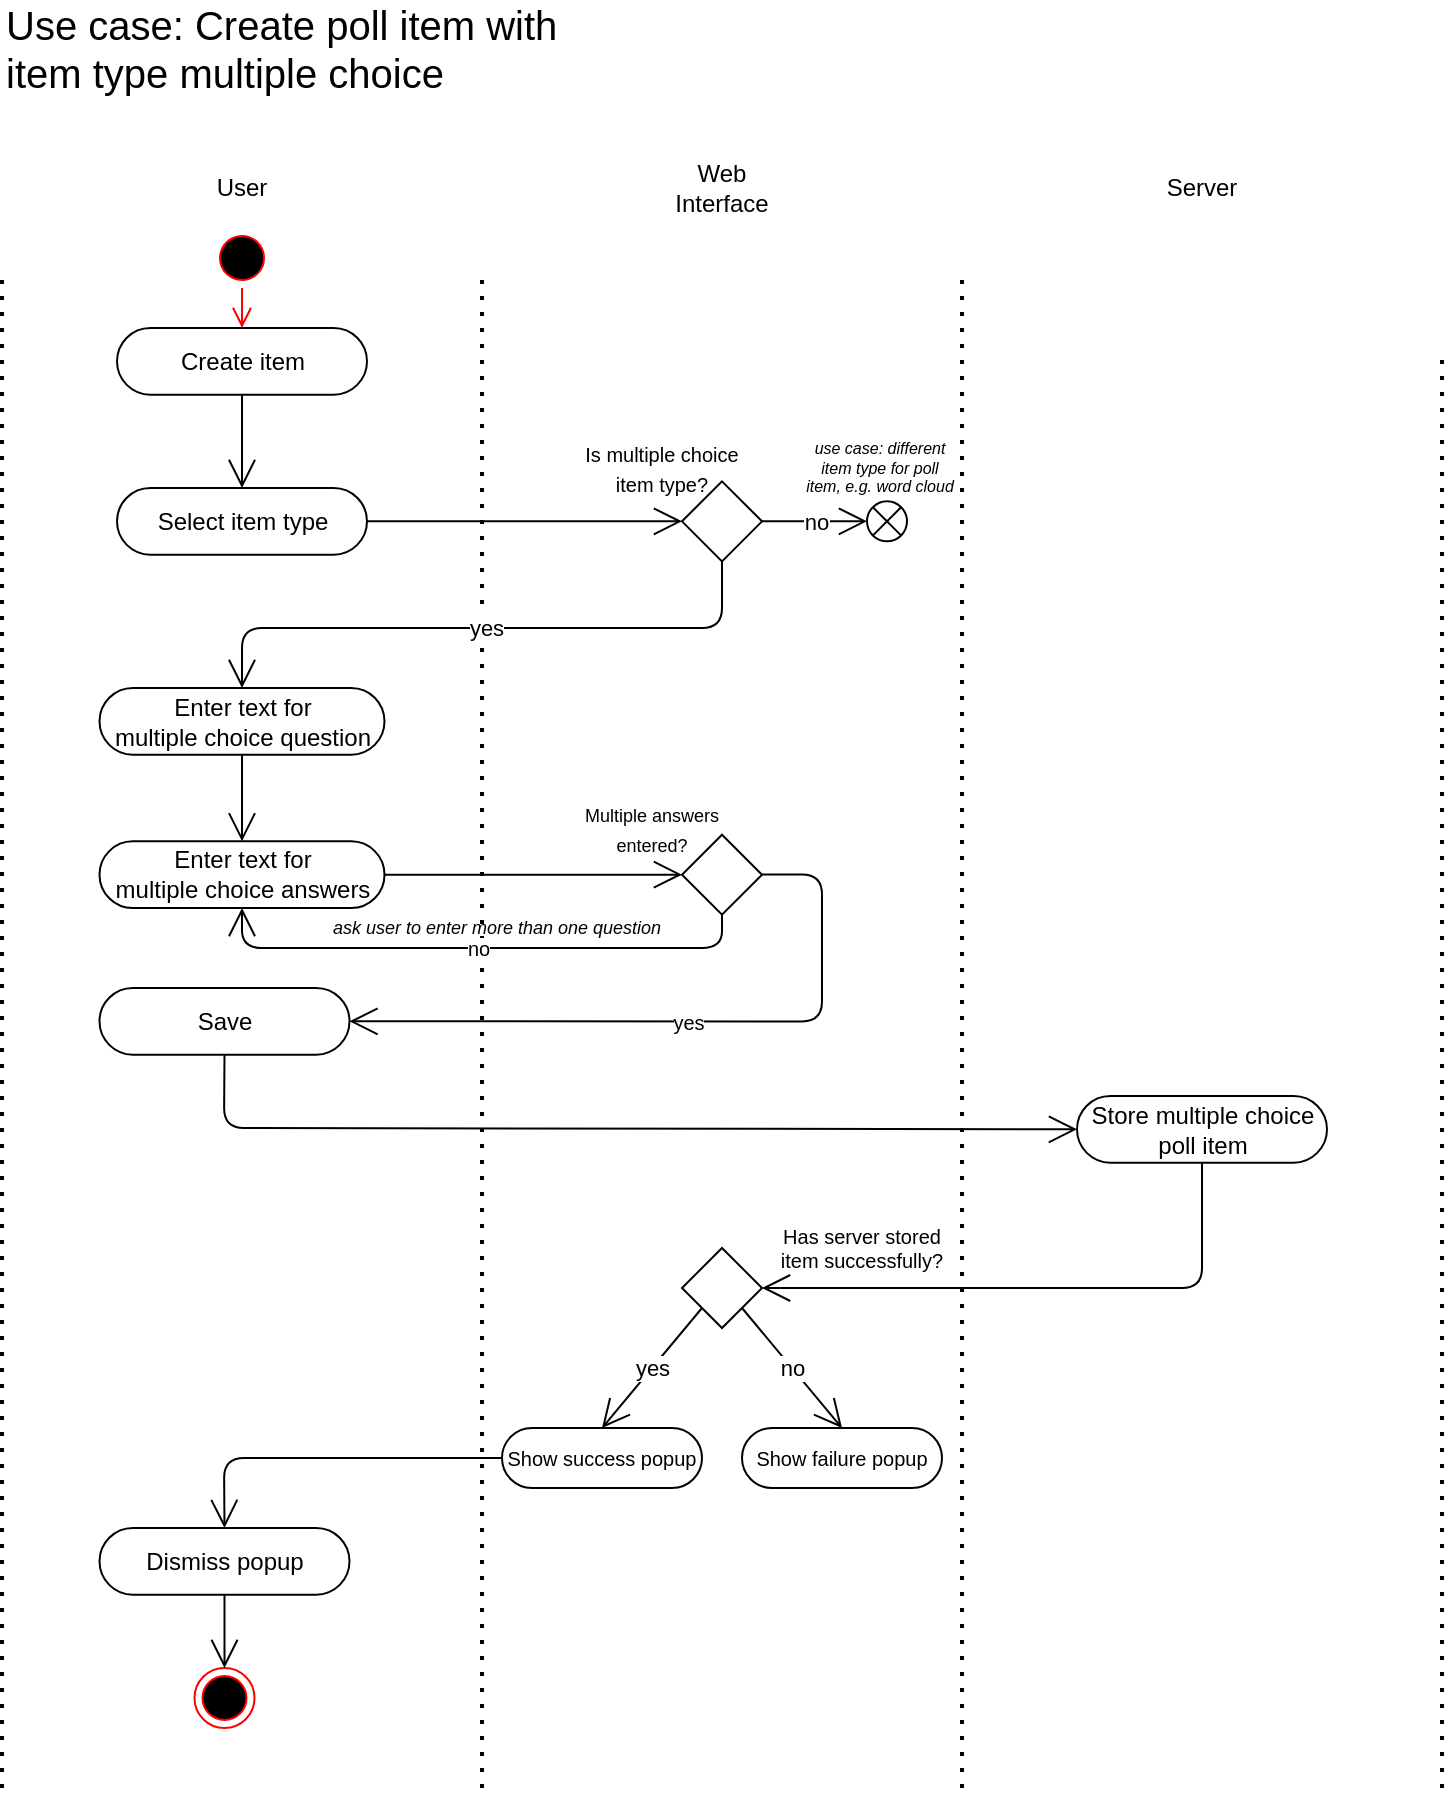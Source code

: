 <mxfile version="13.8.0" type="google"><diagram id="GocrfeRS6b1qpwub8BYD" name="Page-1"><mxGraphModel dx="1422" dy="1805" grid="1" gridSize="10" guides="1" tooltips="1" connect="1" arrows="1" fold="1" page="1" pageScale="1" pageWidth="850" pageHeight="1100" math="0" shadow="0"><root><mxCell id="0"/><mxCell id="1" parent="0"/><mxCell id="xQHifoGdtHOiYe6AteHw-1" value="" style="endArrow=none;dashed=1;html=1;dashPattern=1 3;strokeWidth=2;" parent="1" edge="1"><mxGeometry width="50" height="50" relative="1" as="geometry"><mxPoint x="280" y="800" as="sourcePoint"/><mxPoint x="280" y="40" as="targetPoint"/></mxGeometry></mxCell><mxCell id="xQHifoGdtHOiYe6AteHw-3" value="" style="endArrow=none;dashed=1;html=1;dashPattern=1 3;strokeWidth=2;" parent="1" edge="1"><mxGeometry width="50" height="50" relative="1" as="geometry"><mxPoint x="520" y="800" as="sourcePoint"/><mxPoint x="520" y="40" as="targetPoint"/></mxGeometry></mxCell><mxCell id="xQHifoGdtHOiYe6AteHw-4" value="" style="endArrow=none;dashed=1;html=1;dashPattern=1 3;strokeWidth=2;" parent="1" edge="1"><mxGeometry width="50" height="50" relative="1" as="geometry"><mxPoint x="760" y="800" as="sourcePoint"/><mxPoint x="760" y="80" as="targetPoint"/></mxGeometry></mxCell><mxCell id="xQHifoGdtHOiYe6AteHw-5" value="" style="endArrow=none;dashed=1;html=1;dashPattern=1 3;strokeWidth=2;" parent="1" edge="1"><mxGeometry width="50" height="50" relative="1" as="geometry"><mxPoint x="40" y="800" as="sourcePoint"/><mxPoint x="40" y="40" as="targetPoint"/></mxGeometry></mxCell><mxCell id="xQHifoGdtHOiYe6AteHw-6" value="User" style="text;html=1;strokeColor=none;fillColor=none;align=center;verticalAlign=middle;whiteSpace=wrap;rounded=0;" parent="1" vertex="1"><mxGeometry x="140" y="-10" width="40" height="20" as="geometry"/></mxCell><mxCell id="xQHifoGdtHOiYe6AteHw-7" value="Web Interface" style="text;html=1;strokeColor=none;fillColor=none;align=center;verticalAlign=middle;whiteSpace=wrap;rounded=0;" parent="1" vertex="1"><mxGeometry x="380" y="-10" width="40" height="20" as="geometry"/></mxCell><mxCell id="xQHifoGdtHOiYe6AteHw-9" value="Server" style="text;html=1;strokeColor=none;fillColor=none;align=center;verticalAlign=middle;whiteSpace=wrap;rounded=0;" parent="1" vertex="1"><mxGeometry x="620" y="-10" width="40" height="20" as="geometry"/></mxCell><mxCell id="xQHifoGdtHOiYe6AteHw-13" value="Create item" style="rounded=1;whiteSpace=wrap;html=1;arcSize=50;fillColor=none;" parent="1" vertex="1"><mxGeometry x="97.5" y="70" width="125" height="33.33" as="geometry"/></mxCell><mxCell id="xQHifoGdtHOiYe6AteHw-16" value="" style="endArrow=open;endFill=1;endSize=12;html=1;fontFamily=Helvetica;fontSize=11;fontColor=#000000;align=center;strokeColor=#000000;entryX=0.5;entryY=0;entryDx=0;entryDy=0;" parent="1" source="xQHifoGdtHOiYe6AteHw-13" target="xQHifoGdtHOiYe6AteHw-17" edge="1"><mxGeometry width="50" height="50" relative="1" as="geometry"><mxPoint x="240" y="260" as="sourcePoint"/><mxPoint x="160" y="200" as="targetPoint"/></mxGeometry></mxCell><mxCell id="xQHifoGdtHOiYe6AteHw-17" value="Select item type" style="rounded=1;whiteSpace=wrap;html=1;arcSize=50;fillColor=none;" parent="1" vertex="1"><mxGeometry x="97.5" y="150" width="125" height="33.33" as="geometry"/></mxCell><mxCell id="xQHifoGdtHOiYe6AteHw-18" value="Enter text for&lt;br&gt;multiple choice question" style="rounded=1;whiteSpace=wrap;html=1;arcSize=50;fillColor=none;" parent="1" vertex="1"><mxGeometry x="88.75" y="250" width="142.5" height="33.33" as="geometry"/></mxCell><mxCell id="xQHifoGdtHOiYe6AteHw-19" value="Enter text for&lt;br&gt;multiple choice answers" style="rounded=1;whiteSpace=wrap;html=1;arcSize=50;fillColor=none;" parent="1" vertex="1"><mxGeometry x="88.75" y="326.67" width="142.5" height="33.33" as="geometry"/></mxCell><mxCell id="xQHifoGdtHOiYe6AteHw-55" value="yes" style="endArrow=open;endFill=1;endSize=12;html=1;fontFamily=Helvetica;fontSize=10;fontColor=#000000;align=center;strokeColor=#000000;edgeStyle=orthogonalEdgeStyle;entryX=1;entryY=0.5;entryDx=0;entryDy=0;" parent="1" source="xQHifoGdtHOiYe6AteHw-20" target="xQHifoGdtHOiYe6AteHw-28" edge="1"><mxGeometry relative="1" as="geometry"><Array as="points"><mxPoint x="450" y="343"/><mxPoint x="450" y="417"/></Array></mxGeometry></mxCell><mxCell id="xQHifoGdtHOiYe6AteHw-57" value="no" style="endArrow=open;endFill=1;endSize=12;html=1;fontFamily=Helvetica;fontSize=10;fontColor=#000000;align=center;strokeColor=#000000;edgeStyle=orthogonalEdgeStyle;" parent="1" source="xQHifoGdtHOiYe6AteHw-20" target="xQHifoGdtHOiYe6AteHw-19" edge="1"><mxGeometry relative="1" as="geometry"><Array as="points"><mxPoint x="400" y="380"/><mxPoint x="160" y="380"/></Array></mxGeometry></mxCell><mxCell id="xQHifoGdtHOiYe6AteHw-20" value="" style="rhombus;whiteSpace=wrap;html=1;fillColor=none;" parent="1" vertex="1"><mxGeometry x="380" y="323.34" width="40" height="40" as="geometry"/></mxCell><mxCell id="xQHifoGdtHOiYe6AteHw-21" value="" style="endArrow=open;endFill=1;endSize=12;html=1;fontFamily=Helvetica;fontSize=11;fontColor=#000000;align=center;strokeColor=#000000;" parent="1" source="xQHifoGdtHOiYe6AteHw-19" target="xQHifoGdtHOiYe6AteHw-20" edge="1"><mxGeometry width="50" height="50" relative="1" as="geometry"><mxPoint x="300" y="363.33" as="sourcePoint"/><mxPoint x="350" y="313.33" as="targetPoint"/></mxGeometry></mxCell><mxCell id="xQHifoGdtHOiYe6AteHw-22" value="&lt;font style=&quot;font-size: 9px&quot;&gt;Multiple answers&lt;br&gt;entered?&lt;/font&gt;" style="text;html=1;strokeColor=none;fillColor=none;align=center;verticalAlign=middle;whiteSpace=wrap;rounded=0;" parent="1" vertex="1"><mxGeometry x="330" y="310" width="70" height="20" as="geometry"/></mxCell><mxCell id="xQHifoGdtHOiYe6AteHw-28" value="Save" style="rounded=1;whiteSpace=wrap;html=1;arcSize=50;fillColor=none;" parent="1" vertex="1"><mxGeometry x="88.75" y="400" width="125" height="33.33" as="geometry"/></mxCell><mxCell id="xQHifoGdtHOiYe6AteHw-30" value="Store multiple choice poll item" style="rounded=1;whiteSpace=wrap;html=1;arcSize=50;fillColor=none;" parent="1" vertex="1"><mxGeometry x="577.5" y="454" width="125" height="33.33" as="geometry"/></mxCell><mxCell id="xQHifoGdtHOiYe6AteHw-31" value="" style="endArrow=open;endFill=1;endSize=12;html=1;exitX=0.5;exitY=1;exitDx=0;exitDy=0;entryX=1;entryY=0.5;entryDx=0;entryDy=0;" parent="1" source="xQHifoGdtHOiYe6AteHw-30" target="xQHifoGdtHOiYe6AteHw-34" edge="1"><mxGeometry width="160" relative="1" as="geometry"><mxPoint x="580" y="540" as="sourcePoint"/><mxPoint x="640" y="550" as="targetPoint"/><Array as="points"><mxPoint x="640" y="550"/></Array></mxGeometry></mxCell><mxCell id="xQHifoGdtHOiYe6AteHw-32" value="Show success popup" style="rounded=1;whiteSpace=wrap;html=1;arcSize=50;fillColor=none;fontSize=10;" parent="1" vertex="1"><mxGeometry x="290" y="620" width="100" height="30" as="geometry"/></mxCell><mxCell id="xQHifoGdtHOiYe6AteHw-33" value="Show failure popup" style="rounded=1;whiteSpace=wrap;html=1;arcSize=50;fillColor=none;fontSize=10;" parent="1" vertex="1"><mxGeometry x="410" y="620" width="100" height="30" as="geometry"/></mxCell><mxCell id="xQHifoGdtHOiYe6AteHw-34" value="" style="rhombus;whiteSpace=wrap;html=1;fillColor=none;" parent="1" vertex="1"><mxGeometry x="380" y="530" width="40" height="40" as="geometry"/></mxCell><mxCell id="xQHifoGdtHOiYe6AteHw-35" value="yes" style="endArrow=open;endFill=1;endSize=12;html=1;exitX=0;exitY=1;exitDx=0;exitDy=0;entryX=0.5;entryY=0;entryDx=0;entryDy=0;" parent="1" source="xQHifoGdtHOiYe6AteHw-34" target="xQHifoGdtHOiYe6AteHw-32" edge="1"><mxGeometry width="160" relative="1" as="geometry"><mxPoint x="340" y="590" as="sourcePoint"/><mxPoint x="500" y="590" as="targetPoint"/></mxGeometry></mxCell><mxCell id="xQHifoGdtHOiYe6AteHw-36" value="no" style="endArrow=open;endFill=1;endSize=12;html=1;exitX=1;exitY=1;exitDx=0;exitDy=0;entryX=0.5;entryY=0;entryDx=0;entryDy=0;" parent="1" source="xQHifoGdtHOiYe6AteHw-34" target="xQHifoGdtHOiYe6AteHw-33" edge="1"><mxGeometry width="160" relative="1" as="geometry"><mxPoint x="400" y="570" as="sourcePoint"/><mxPoint x="362.5" y="630" as="targetPoint"/></mxGeometry></mxCell><mxCell id="xQHifoGdtHOiYe6AteHw-37" value="Has server stored item successfully?" style="text;html=1;strokeColor=none;fillColor=none;align=center;verticalAlign=middle;whiteSpace=wrap;rounded=0;fontSize=10;" parent="1" vertex="1"><mxGeometry x="420" y="520" width="100" height="20" as="geometry"/></mxCell><mxCell id="xQHifoGdtHOiYe6AteHw-38" value="" style="verticalLabelPosition=bottom;verticalAlign=top;html=1;shape=mxgraph.flowchart.or;fillColor=none;" parent="1" vertex="1"><mxGeometry x="472.5" y="156.67" width="20" height="20" as="geometry"/></mxCell><mxCell id="xQHifoGdtHOiYe6AteHw-39" value="Dismiss popup" style="rounded=1;whiteSpace=wrap;html=1;arcSize=50;fillColor=none;" parent="1" vertex="1"><mxGeometry x="88.75" y="670" width="125" height="33.33" as="geometry"/></mxCell><mxCell id="xQHifoGdtHOiYe6AteHw-40" value="" style="endArrow=open;endFill=1;endSize=12;html=1;exitX=0;exitY=0.5;exitDx=0;exitDy=0;entryX=0.5;entryY=0;entryDx=0;entryDy=0;" parent="1" source="xQHifoGdtHOiYe6AteHw-32" target="xQHifoGdtHOiYe6AteHw-39" edge="1"><mxGeometry width="160" relative="1" as="geometry"><mxPoint x="280" y="700" as="sourcePoint"/><mxPoint x="440" y="700" as="targetPoint"/><Array as="points"><mxPoint x="151" y="635"/></Array></mxGeometry></mxCell><mxCell id="xQHifoGdtHOiYe6AteHw-41" value="" style="ellipse;html=1;shape=endState;fillColor=#000000;strokeColor=#ff0000;" parent="1" vertex="1"><mxGeometry x="136.25" y="740" width="30" height="30" as="geometry"/></mxCell><mxCell id="xQHifoGdtHOiYe6AteHw-42" value="" style="ellipse;html=1;shape=startState;fillColor=#000000;strokeColor=#ff0000;" parent="1" vertex="1"><mxGeometry x="145" y="20" width="30" height="30" as="geometry"/></mxCell><mxCell id="xQHifoGdtHOiYe6AteHw-43" value="" style="edgeStyle=orthogonalEdgeStyle;html=1;verticalAlign=bottom;endArrow=open;endSize=8;strokeColor=#ff0000;entryX=0.5;entryY=0;entryDx=0;entryDy=0;" parent="1" source="xQHifoGdtHOiYe6AteHw-42" target="xQHifoGdtHOiYe6AteHw-13" edge="1"><mxGeometry relative="1" as="geometry"><mxPoint x="160" y="50" as="targetPoint"/></mxGeometry></mxCell><mxCell id="xQHifoGdtHOiYe6AteHw-45" value="" style="endArrow=open;endFill=1;endSize=12;html=1;exitX=0.5;exitY=1;exitDx=0;exitDy=0;entryX=0.5;entryY=0;entryDx=0;entryDy=0;" parent="1" source="xQHifoGdtHOiYe6AteHw-39" target="xQHifoGdtHOiYe6AteHw-41" edge="1"><mxGeometry width="160" relative="1" as="geometry"><mxPoint x="200" y="730" as="sourcePoint"/><mxPoint x="360" y="730" as="targetPoint"/></mxGeometry></mxCell><mxCell id="xQHifoGdtHOiYe6AteHw-47" value="" style="rhombus;whiteSpace=wrap;html=1;fillColor=none;" parent="1" vertex="1"><mxGeometry x="380" y="146.67" width="40" height="40" as="geometry"/></mxCell><mxCell id="xQHifoGdtHOiYe6AteHw-48" value="" style="endArrow=open;endFill=1;endSize=12;html=1;exitX=1;exitY=0.5;exitDx=0;exitDy=0;entryX=0;entryY=0.5;entryDx=0;entryDy=0;" parent="1" source="xQHifoGdtHOiYe6AteHw-17" target="xQHifoGdtHOiYe6AteHw-47" edge="1"><mxGeometry width="160" relative="1" as="geometry"><mxPoint x="310" y="180" as="sourcePoint"/><mxPoint x="380" y="170" as="targetPoint"/></mxGeometry></mxCell><mxCell id="xQHifoGdtHOiYe6AteHw-49" value="&lt;font style=&quot;font-size: 10px&quot;&gt;Is multiple choice item type?&lt;/font&gt;" style="text;html=1;strokeColor=none;fillColor=none;align=center;verticalAlign=middle;whiteSpace=wrap;rounded=0;" parent="1" vertex="1"><mxGeometry x="330" y="130" width="80" height="20" as="geometry"/></mxCell><mxCell id="xQHifoGdtHOiYe6AteHw-50" value="yes" style="endArrow=open;endFill=1;endSize=12;html=1;entryX=0.5;entryY=0;entryDx=0;entryDy=0;" parent="1" target="xQHifoGdtHOiYe6AteHw-18" edge="1"><mxGeometry width="160" relative="1" as="geometry"><mxPoint x="400" y="187" as="sourcePoint"/><mxPoint x="480" y="230" as="targetPoint"/><Array as="points"><mxPoint x="400" y="220"/><mxPoint x="160" y="220"/></Array></mxGeometry></mxCell><mxCell id="xQHifoGdtHOiYe6AteHw-51" value="no" style="endArrow=open;endFill=1;endSize=12;html=1;exitX=1;exitY=0.5;exitDx=0;exitDy=0;entryX=0;entryY=0.5;entryDx=0;entryDy=0;entryPerimeter=0;" parent="1" source="xQHifoGdtHOiYe6AteHw-47" target="xQHifoGdtHOiYe6AteHw-38" edge="1"><mxGeometry width="160" relative="1" as="geometry"><mxPoint x="430" y="220" as="sourcePoint"/><mxPoint x="590" y="220" as="targetPoint"/></mxGeometry></mxCell><mxCell id="xQHifoGdtHOiYe6AteHw-52" value="" style="endArrow=open;endFill=1;endSize=12;html=1;exitX=0.5;exitY=1;exitDx=0;exitDy=0;entryX=0.5;entryY=0;entryDx=0;entryDy=0;" parent="1" source="xQHifoGdtHOiYe6AteHw-18" target="xQHifoGdtHOiYe6AteHw-19" edge="1"><mxGeometry width="160" relative="1" as="geometry"><mxPoint x="220" y="300" as="sourcePoint"/><mxPoint x="380" y="300" as="targetPoint"/></mxGeometry></mxCell><mxCell id="xQHifoGdtHOiYe6AteHw-54" value="use case: different item type for poll item, e.g. word cloud" style="text;html=1;strokeColor=none;fillColor=none;align=center;verticalAlign=middle;whiteSpace=wrap;rounded=0;fontSize=8;fontStyle=2" parent="1" vertex="1"><mxGeometry x="440" y="130" width="77.5" height="20" as="geometry"/></mxCell><mxCell id="xQHifoGdtHOiYe6AteHw-61" value="ask user to enter more than one question" style="text;html=1;strokeColor=none;fillColor=none;align=center;verticalAlign=middle;whiteSpace=wrap;rounded=0;fontSize=9;fontStyle=2" parent="1" vertex="1"><mxGeometry x="195" y="360" width="185" height="20" as="geometry"/></mxCell><mxCell id="xQHifoGdtHOiYe6AteHw-62" value="Use case: Create poll item with item type multiple choice" style="text;html=1;strokeColor=none;fillColor=none;align=left;verticalAlign=middle;whiteSpace=wrap;rounded=0;fontSize=20;" parent="1" vertex="1"><mxGeometry x="40" y="-80" width="297" height="20" as="geometry"/></mxCell><mxCell id="xQHifoGdtHOiYe6AteHw-69" value="" style="endArrow=open;endFill=1;endSize=12;html=1;fontSize=10;exitX=0.5;exitY=1;exitDx=0;exitDy=0;entryX=0;entryY=0.5;entryDx=0;entryDy=0;" parent="1" source="xQHifoGdtHOiYe6AteHw-28" target="xQHifoGdtHOiYe6AteHw-30" edge="1"><mxGeometry width="160" relative="1" as="geometry"><mxPoint x="160" y="460" as="sourcePoint"/><mxPoint x="320" y="460" as="targetPoint"/><Array as="points"><mxPoint x="151" y="470"/></Array></mxGeometry></mxCell></root></mxGraphModel></diagram></mxfile>